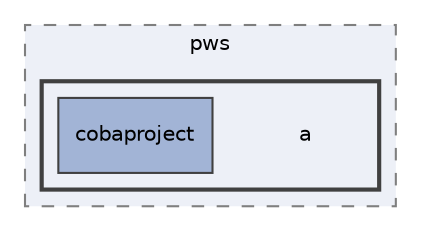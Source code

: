 digraph "src/main/java/pws/a/pws/a"
{
 // LATEX_PDF_SIZE
  edge [fontname="Helvetica",fontsize="10",labelfontname="Helvetica",labelfontsize="10"];
  node [fontname="Helvetica",fontsize="10",shape=record];
  compound=true
  subgraph clusterdir_754ec188b2ddc968198c2246f92fbb65 {
    graph [ bgcolor="#edf0f7", pencolor="grey50", style="filled,dashed,", label="pws", fontname="Helvetica", fontsize="10", URL="dir_754ec188b2ddc968198c2246f92fbb65.html"]
  subgraph clusterdir_1a15d4941271007659559417cbd7aa4a {
    graph [ bgcolor="#edf0f7", pencolor="grey25", style="filled,bold,", label="", fontname="Helvetica", fontsize="10", URL="dir_1a15d4941271007659559417cbd7aa4a.html"]
    dir_1a15d4941271007659559417cbd7aa4a [shape=plaintext, label="a"];
  dir_5f1f34c402aa9912e59c0319c08129b9 [shape=box, label="cobaproject", style="filled,", fillcolor="#a2b4d6", color="grey25", URL="dir_5f1f34c402aa9912e59c0319c08129b9.html"];
  }
  }
}

